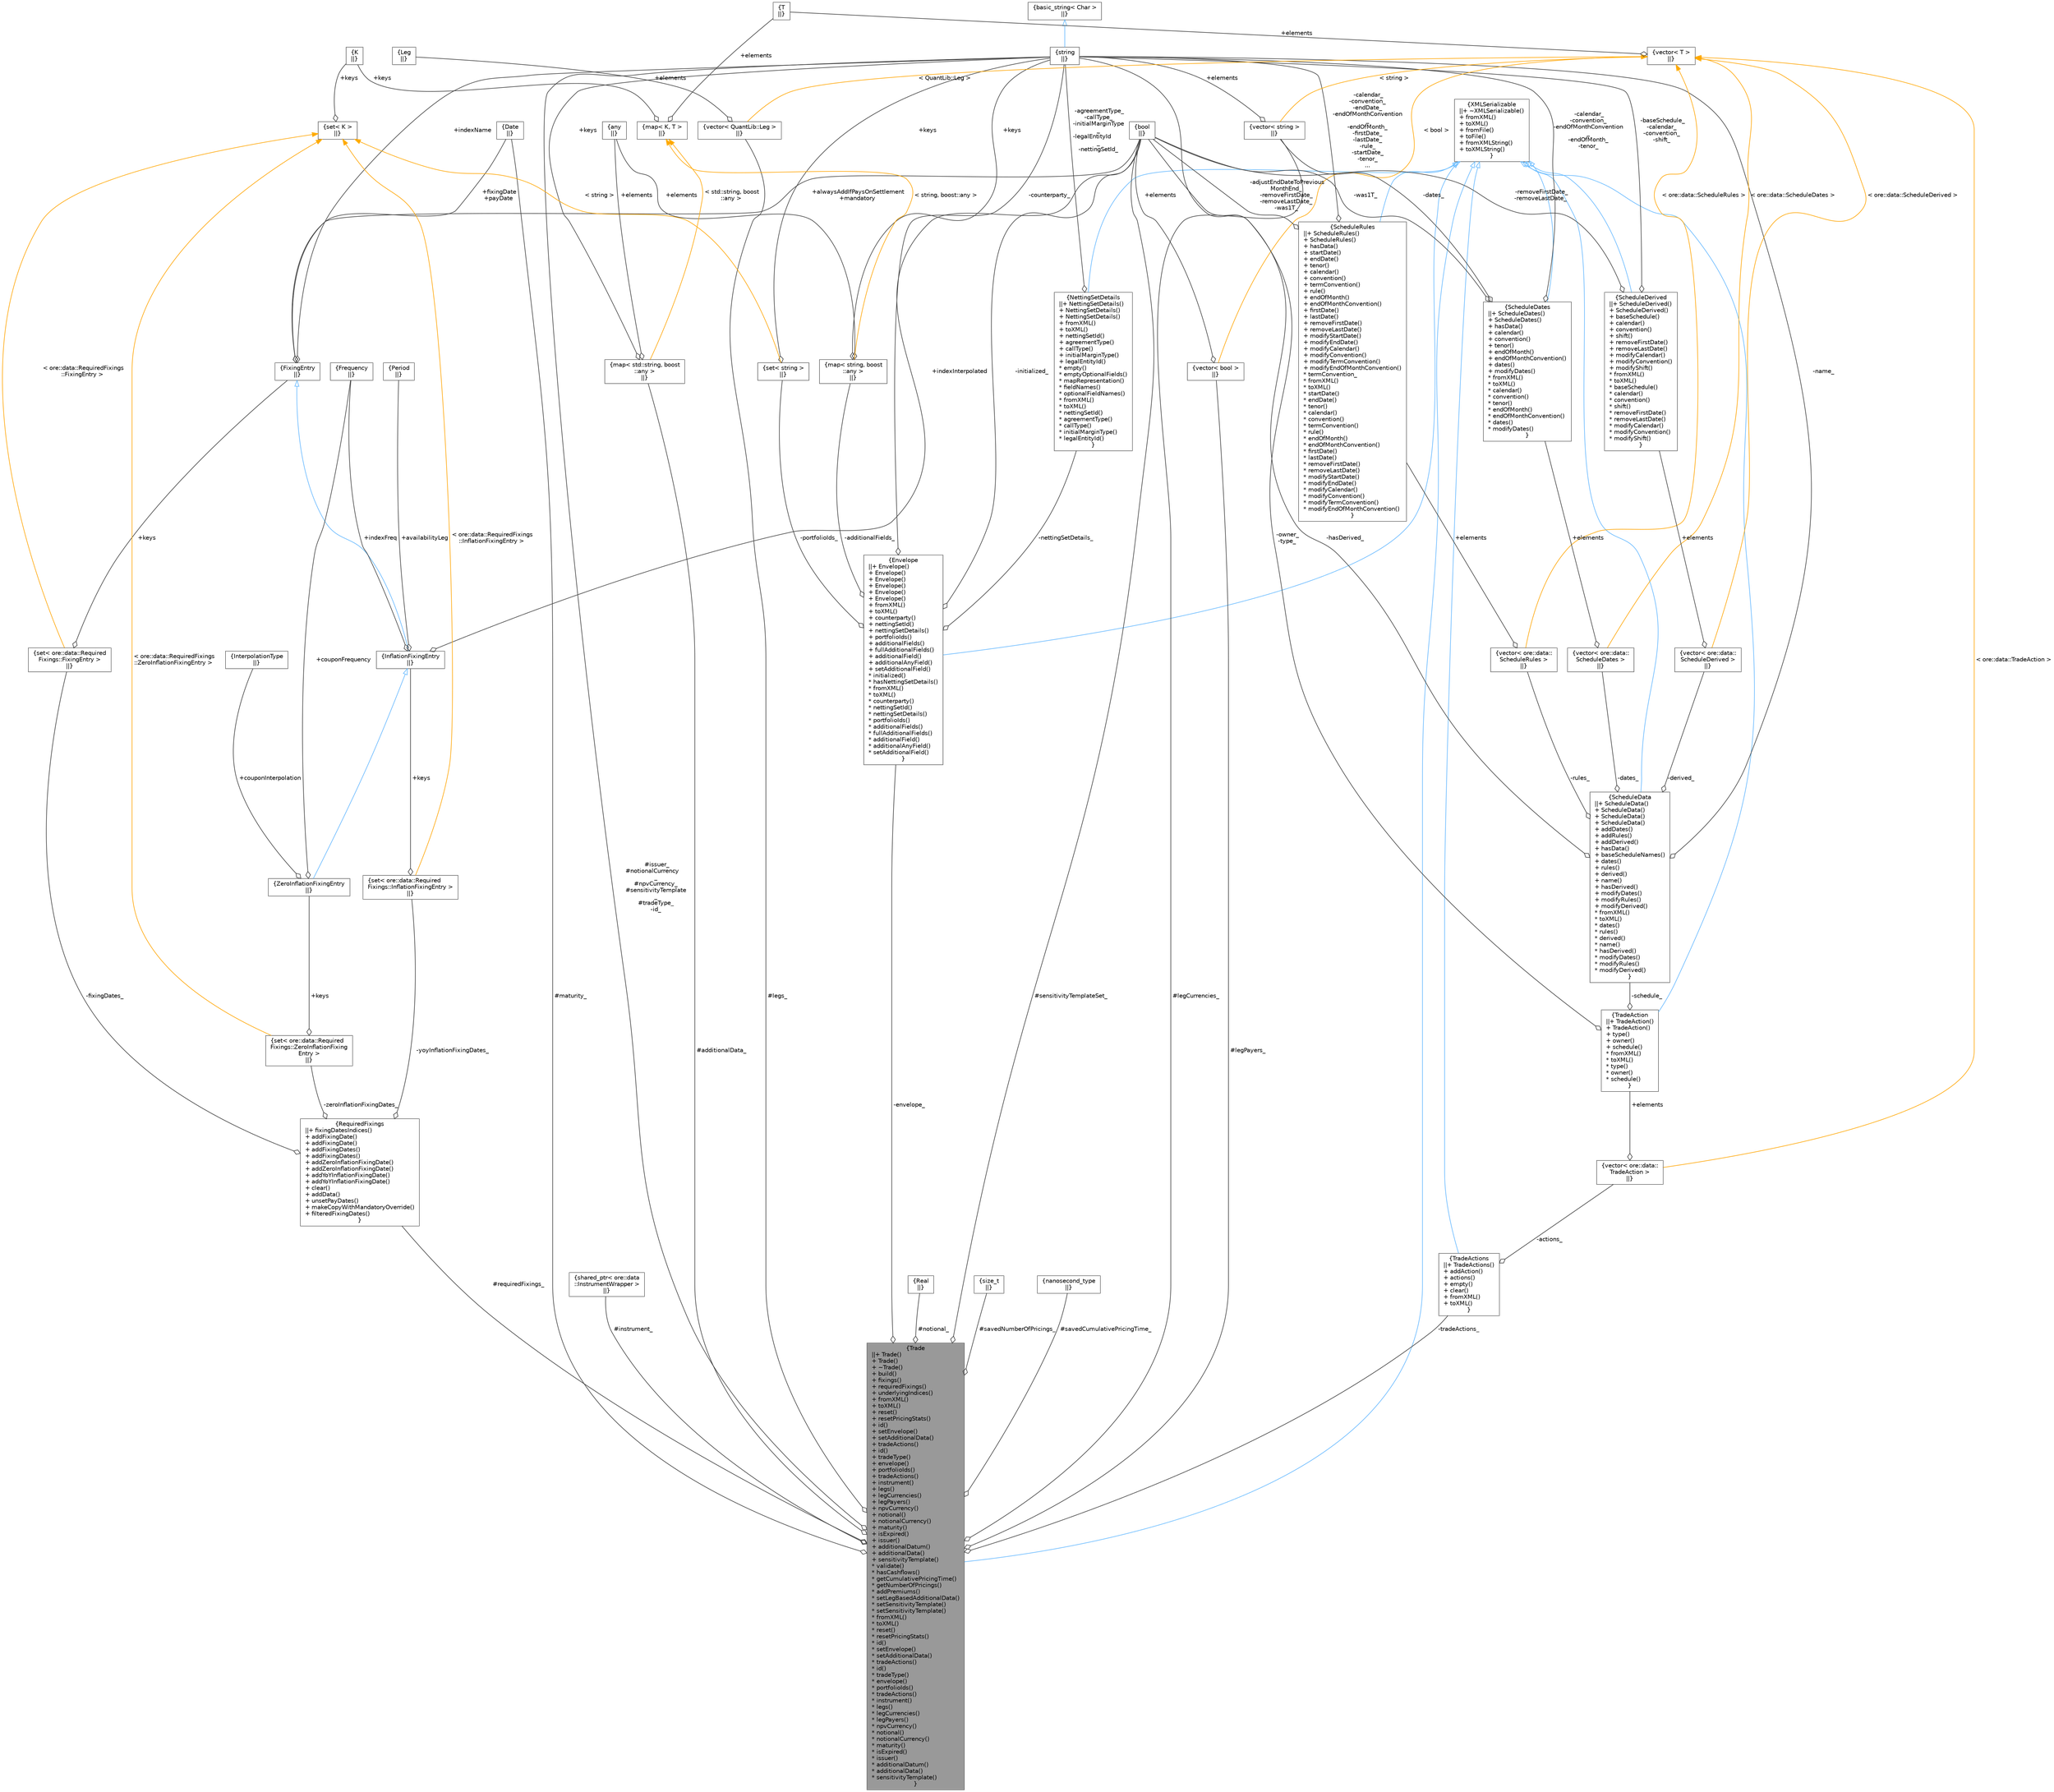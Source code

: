 digraph "Trade"
{
 // INTERACTIVE_SVG=YES
 // LATEX_PDF_SIZE
  bgcolor="transparent";
  edge [fontname=Helvetica,fontsize=10,labelfontname=Helvetica,labelfontsize=10];
  node [fontname=Helvetica,fontsize=10,shape=box,height=0.2,width=0.4];
  Node1 [label="{Trade\n||+ Trade()\l+ Trade()\l+ ~Trade()\l+ build()\l+ fixings()\l+ requiredFixings()\l+ underlyingIndices()\l+ fromXML()\l+ toXML()\l+ reset()\l+ resetPricingStats()\l+ id()\l+ setEnvelope()\l+ setAdditionalData()\l+ tradeActions()\l+ id()\l+ tradeType()\l+ envelope()\l+ portfolioIds()\l+ tradeActions()\l+ instrument()\l+ legs()\l+ legCurrencies()\l+ legPayers()\l+ npvCurrency()\l+ notional()\l+ notionalCurrency()\l+ maturity()\l+ isExpired()\l+ issuer()\l+ additionalDatum()\l+ additionalData()\l+ sensitivityTemplate()\l* validate()\l* hasCashflows()\l* getCumulativePricingTime()\l* getNumberOfPricings()\l* addPremiums()\l* setLegBasedAdditionalData()\l* setSensitivityTemplate()\l* setSensitivityTemplate()\l* fromXML()\l* toXML()\l* reset()\l* resetPricingStats()\l* id()\l* setEnvelope()\l* setAdditionalData()\l* tradeActions()\l* id()\l* tradeType()\l* envelope()\l* portfolioIds()\l* tradeActions()\l* instrument()\l* legs()\l* legCurrencies()\l* legPayers()\l* npvCurrency()\l* notional()\l* notionalCurrency()\l* maturity()\l* isExpired()\l* issuer()\l* additionalDatum()\l* additionalData()\l* sensitivityTemplate()\l}",height=0.2,width=0.4,color="gray40", fillcolor="grey60", style="filled", fontcolor="black",tooltip="Trade base class."];
  Node2 -> Node1 [dir="back",color="steelblue1",style="solid",arrowtail="onormal"];
  Node2 [label="{XMLSerializable\n||+ ~XMLSerializable()\l+ fromXML()\l+ toXML()\l+ fromFile()\l+ toFile()\l+ fromXMLString()\l+ toXMLString()\l}",height=0.2,width=0.4,color="gray40", fillcolor="white", style="filled",URL="$classore_1_1data_1_1_x_m_l_serializable.html",tooltip="Base class for all serializable classes."];
  Node3 -> Node1 [color="grey25",style="solid",label=" #issuer_\n#notionalCurrency\l_\n#npvCurrency_\n#sensitivityTemplate\l_\n#tradeType_\n-id_" ,arrowhead="odiamond"];
  Node3 [label="{string\n||}",height=0.2,width=0.4,color="gray40", fillcolor="white", style="filled",tooltip=" "];
  Node4 -> Node3 [dir="back",color="steelblue1",style="solid",arrowtail="onormal"];
  Node4 [label="{basic_string\< Char \>\n||}",height=0.2,width=0.4,color="gray40", fillcolor="white", style="filled",tooltip=" "];
  Node5 -> Node1 [color="grey25",style="solid",label=" #instrument_" ,arrowhead="odiamond"];
  Node5 [label="{shared_ptr\< ore::data\l::InstrumentWrapper \>\n||}",height=0.2,width=0.4,color="gray40", fillcolor="white", style="filled",tooltip=" "];
  Node6 -> Node1 [color="grey25",style="solid",label=" #legs_" ,arrowhead="odiamond"];
  Node6 [label="{vector\< QuantLib::Leg \>\n||}",height=0.2,width=0.4,color="gray40", fillcolor="white", style="filled",tooltip=" "];
  Node7 -> Node6 [color="grey25",style="solid",label=" +elements" ,arrowhead="odiamond"];
  Node7 [label="{Leg\n||}",height=0.2,width=0.4,color="gray40", fillcolor="white", style="filled",tooltip=" "];
  Node8 -> Node6 [dir="back",color="orange",style="solid",label=" \< QuantLib::Leg \>" ];
  Node8 [label="{vector\< T \>\n||}",height=0.2,width=0.4,color="gray40", fillcolor="white", style="filled",tooltip=" "];
  Node9 -> Node8 [color="grey25",style="solid",label=" +elements" ,arrowhead="odiamond"];
  Node9 [label="{T\n||}",height=0.2,width=0.4,color="gray40", fillcolor="white", style="filled",tooltip=" "];
  Node10 -> Node1 [color="grey25",style="solid",label=" #legCurrencies_" ,arrowhead="odiamond"];
  Node10 [label="{vector\< string \>\n||}",height=0.2,width=0.4,color="gray40", fillcolor="white", style="filled",tooltip=" "];
  Node3 -> Node10 [color="grey25",style="solid",label=" +elements" ,arrowhead="odiamond"];
  Node8 -> Node10 [dir="back",color="orange",style="solid",label=" \< string \>" ];
  Node11 -> Node1 [color="grey25",style="solid",label=" #legPayers_" ,arrowhead="odiamond"];
  Node11 [label="{vector\< bool \>\n||}",height=0.2,width=0.4,color="gray40", fillcolor="white", style="filled",tooltip=" "];
  Node12 -> Node11 [color="grey25",style="solid",label=" +elements" ,arrowhead="odiamond"];
  Node12 [label="{bool\n||}",height=0.2,width=0.4,color="gray40", fillcolor="white", style="filled",URL="$classbool.html",tooltip=" "];
  Node8 -> Node11 [dir="back",color="orange",style="solid",label=" \< bool \>" ];
  Node13 -> Node1 [color="grey25",style="solid",label=" #notional_" ,arrowhead="odiamond"];
  Node13 [label="{Real\n||}",height=0.2,width=0.4,color="gray40", fillcolor="white", style="filled",tooltip=" "];
  Node14 -> Node1 [color="grey25",style="solid",label=" #maturity_" ,arrowhead="odiamond"];
  Node14 [label="{Date\n||}",height=0.2,width=0.4,color="gray40", fillcolor="white", style="filled",tooltip=" "];
  Node12 -> Node1 [color="grey25",style="solid",label=" #sensitivityTemplateSet_" ,arrowhead="odiamond"];
  Node15 -> Node1 [color="grey25",style="solid",label=" #savedNumberOfPricings_" ,arrowhead="odiamond"];
  Node15 [label="{size_t\n||}",height=0.2,width=0.4,color="gray40", fillcolor="white", style="filled",tooltip=" "];
  Node16 -> Node1 [color="grey25",style="solid",label=" #savedCumulativePricingTime_" ,arrowhead="odiamond"];
  Node16 [label="{nanosecond_type\n||}",height=0.2,width=0.4,color="gray40", fillcolor="white", style="filled",tooltip=" "];
  Node17 -> Node1 [color="grey25",style="solid",label=" #requiredFixings_" ,arrowhead="odiamond"];
  Node17 [label="{RequiredFixings\n||+ fixingDatesIndices()\l+ addFixingDate()\l+ addFixingDate()\l+ addFixingDates()\l+ addFixingDates()\l+ addZeroInflationFixingDate()\l+ addZeroInflationFixingDate()\l+ addYoYInflationFixingDate()\l+ addYoYInflationFixingDate()\l+ clear()\l+ addData()\l+ unsetPayDates()\l+ makeCopyWithMandatoryOverride()\l+ filteredFixingDates()\l}",height=0.2,width=0.4,color="gray40", fillcolor="white", style="filled",URL="$classore_1_1data_1_1_required_fixings.html",tooltip=" "];
  Node18 -> Node17 [color="grey25",style="solid",label=" -fixingDates_" ,arrowhead="odiamond"];
  Node18 [label="{set\< ore::data::Required\lFixings::FixingEntry \>\n||}",height=0.2,width=0.4,color="gray40", fillcolor="white", style="filled",tooltip=" "];
  Node19 -> Node18 [color="grey25",style="solid",label=" +keys" ,arrowhead="odiamond"];
  Node19 [label="{FixingEntry\n||}",height=0.2,width=0.4,color="gray40", fillcolor="white", style="filled",URL="$structore_1_1data_1_1_required_fixings_1_1_fixing_entry.html",tooltip=" "];
  Node3 -> Node19 [color="grey25",style="solid",label=" +indexName" ,arrowhead="odiamond"];
  Node14 -> Node19 [color="grey25",style="solid",label=" +fixingDate\n+payDate" ,arrowhead="odiamond"];
  Node12 -> Node19 [color="grey25",style="solid",label=" +alwaysAddIfPaysOnSettlement\n+mandatory" ,arrowhead="odiamond"];
  Node20 -> Node18 [dir="back",color="orange",style="solid",label=" \< ore::data::RequiredFixings\l::FixingEntry \>" ];
  Node20 [label="{set\< K \>\n||}",height=0.2,width=0.4,color="gray40", fillcolor="white", style="filled",tooltip=" "];
  Node21 -> Node20 [color="grey25",style="solid",label=" +keys" ,arrowhead="odiamond"];
  Node21 [label="{K\n||}",height=0.2,width=0.4,color="gray40", fillcolor="white", style="filled",tooltip=" "];
  Node22 -> Node17 [color="grey25",style="solid",label=" -zeroInflationFixingDates_" ,arrowhead="odiamond"];
  Node22 [label="{set\< ore::data::Required\lFixings::ZeroInflationFixing\lEntry \>\n||}",height=0.2,width=0.4,color="gray40", fillcolor="white", style="filled",tooltip=" "];
  Node23 -> Node22 [color="grey25",style="solid",label=" +keys" ,arrowhead="odiamond"];
  Node23 [label="{ZeroInflationFixingEntry\n||}",height=0.2,width=0.4,color="gray40", fillcolor="white", style="filled",URL="$structore_1_1data_1_1_required_fixings_1_1_zero_inflation_fixing_entry.html",tooltip=" "];
  Node24 -> Node23 [dir="back",color="steelblue1",style="solid",arrowtail="onormal"];
  Node24 [label="{InflationFixingEntry\n||}",height=0.2,width=0.4,color="gray40", fillcolor="white", style="filled",URL="$structore_1_1data_1_1_required_fixings_1_1_inflation_fixing_entry.html",tooltip=" "];
  Node19 -> Node24 [dir="back",color="steelblue1",style="solid",arrowtail="onormal"];
  Node12 -> Node24 [color="grey25",style="solid",label=" +indexInterpolated" ,arrowhead="odiamond"];
  Node25 -> Node24 [color="grey25",style="solid",label=" +indexFreq" ,arrowhead="odiamond"];
  Node25 [label="{Frequency\n||}",height=0.2,width=0.4,color="gray40", fillcolor="white", style="filled",tooltip=" "];
  Node26 -> Node24 [color="grey25",style="solid",label=" +availabilityLeg" ,arrowhead="odiamond"];
  Node26 [label="{Period\n||}",height=0.2,width=0.4,color="gray40", fillcolor="white", style="filled",tooltip=" "];
  Node27 -> Node23 [color="grey25",style="solid",label=" +couponInterpolation" ,arrowhead="odiamond"];
  Node27 [label="{InterpolationType\n||}",height=0.2,width=0.4,color="gray40", fillcolor="white", style="filled",tooltip=" "];
  Node25 -> Node23 [color="grey25",style="solid",label=" +couponFrequency" ,arrowhead="odiamond"];
  Node20 -> Node22 [dir="back",color="orange",style="solid",label=" \< ore::data::RequiredFixings\l::ZeroInflationFixingEntry \>" ];
  Node28 -> Node17 [color="grey25",style="solid",label=" -yoyInflationFixingDates_" ,arrowhead="odiamond"];
  Node28 [label="{set\< ore::data::Required\lFixings::InflationFixingEntry \>\n||}",height=0.2,width=0.4,color="gray40", fillcolor="white", style="filled",tooltip=" "];
  Node24 -> Node28 [color="grey25",style="solid",label=" +keys" ,arrowhead="odiamond"];
  Node20 -> Node28 [dir="back",color="orange",style="solid",label=" \< ore::data::RequiredFixings\l::InflationFixingEntry \>" ];
  Node29 -> Node1 [color="grey25",style="solid",label=" #additionalData_" ,arrowhead="odiamond"];
  Node29 [label="{map\< std::string, boost\l::any \>\n||}",height=0.2,width=0.4,color="gray40", fillcolor="white", style="filled",tooltip=" "];
  Node3 -> Node29 [color="grey25",style="solid",label=" +keys" ,arrowhead="odiamond"];
  Node30 -> Node29 [color="grey25",style="solid",label=" +elements" ,arrowhead="odiamond"];
  Node30 [label="{any\n||}",height=0.2,width=0.4,color="gray40", fillcolor="white", style="filled",tooltip=" "];
  Node31 -> Node29 [dir="back",color="orange",style="solid",label=" \< std::string, boost\l::any \>" ];
  Node31 [label="{map\< K, T \>\n||}",height=0.2,width=0.4,color="gray40", fillcolor="white", style="filled",tooltip=" "];
  Node21 -> Node31 [color="grey25",style="solid",label=" +keys" ,arrowhead="odiamond"];
  Node9 -> Node31 [color="grey25",style="solid",label=" +elements" ,arrowhead="odiamond"];
  Node32 -> Node1 [color="grey25",style="solid",label=" -envelope_" ,arrowhead="odiamond"];
  Node32 [label="{Envelope\n||+ Envelope()\l+ Envelope()\l+ Envelope()\l+ Envelope()\l+ Envelope()\l+ Envelope()\l+ fromXML()\l+ toXML()\l+ counterparty()\l+ nettingSetId()\l+ nettingSetDetails()\l+ portfolioIds()\l+ additionalFields()\l+ fullAdditionalFields()\l+ additionalField()\l+ additionalAnyField()\l+ setAdditionalField()\l* initialized()\l* hasNettingSetDetails()\l* fromXML()\l* toXML()\l* counterparty()\l* nettingSetId()\l* nettingSetDetails()\l* portfolioIds()\l* additionalFields()\l* fullAdditionalFields()\l* additionalField()\l* additionalAnyField()\l* setAdditionalField()\l}",height=0.2,width=0.4,color="gray40", fillcolor="white", style="filled",URL="$classore_1_1data_1_1_envelope.html",tooltip="Serializable object holding generic trade data, reporting dimensions."];
  Node2 -> Node32 [dir="back",color="steelblue1",style="solid",arrowtail="onormal"];
  Node3 -> Node32 [color="grey25",style="solid",label=" -counterparty_" ,arrowhead="odiamond"];
  Node33 -> Node32 [color="grey25",style="solid",label=" -nettingSetDetails_" ,arrowhead="odiamond"];
  Node33 [label="{NettingSetDetails\n||+ NettingSetDetails()\l+ NettingSetDetails()\l+ NettingSetDetails()\l+ fromXML()\l+ toXML()\l+ nettingSetId()\l+ agreementType()\l+ callType()\l+ initialMarginType()\l+ legalEntityId()\l* empty()\l* emptyOptionalFields()\l* mapRepresentation()\l* fieldNames()\l* optionalFieldNames()\l* fromXML()\l* toXML()\l* nettingSetId()\l* agreementType()\l* callType()\l* initialMarginType()\l* legalEntityId()\l}",height=0.2,width=0.4,color="gray40", fillcolor="white", style="filled",URL="$classore_1_1data_1_1_netting_set_details.html",tooltip="Serializable object holding netting set identification data."];
  Node2 -> Node33 [dir="back",color="steelblue1",style="solid",arrowtail="onormal"];
  Node3 -> Node33 [color="grey25",style="solid",label=" -agreementType_\n-callType_\n-initialMarginType\l_\n-legalEntityId\l_\n-nettingSetId_" ,arrowhead="odiamond"];
  Node34 -> Node32 [color="grey25",style="solid",label=" -portfolioIds_" ,arrowhead="odiamond"];
  Node34 [label="{set\< string \>\n||}",height=0.2,width=0.4,color="gray40", fillcolor="white", style="filled",tooltip=" "];
  Node3 -> Node34 [color="grey25",style="solid",label=" +keys" ,arrowhead="odiamond"];
  Node20 -> Node34 [dir="back",color="orange",style="solid",label=" \< string \>" ];
  Node35 -> Node32 [color="grey25",style="solid",label=" -additionalFields_" ,arrowhead="odiamond"];
  Node35 [label="{map\< string, boost\l::any \>\n||}",height=0.2,width=0.4,color="gray40", fillcolor="white", style="filled",tooltip=" "];
  Node3 -> Node35 [color="grey25",style="solid",label=" +keys" ,arrowhead="odiamond"];
  Node30 -> Node35 [color="grey25",style="solid",label=" +elements" ,arrowhead="odiamond"];
  Node31 -> Node35 [dir="back",color="orange",style="solid",label=" \< string, boost::any \>" ];
  Node12 -> Node32 [color="grey25",style="solid",label=" -initialized_" ,arrowhead="odiamond"];
  Node36 -> Node1 [color="grey25",style="solid",label=" -tradeActions_" ,arrowhead="odiamond"];
  Node36 [label="{TradeActions\n||+ TradeActions()\l+ addAction()\l+ actions()\l+ empty()\l+ clear()\l+ fromXML()\l+ toXML()\l}",height=0.2,width=0.4,color="gray40", fillcolor="white", style="filled",URL="$classore_1_1data_1_1_trade_actions.html",tooltip="Serializable object holding generic trade actions."];
  Node2 -> Node36 [dir="back",color="steelblue1",style="solid",arrowtail="onormal"];
  Node37 -> Node36 [color="grey25",style="solid",label=" -actions_" ,arrowhead="odiamond"];
  Node37 [label="{vector\< ore::data::\lTradeAction \>\n||}",height=0.2,width=0.4,color="gray40", fillcolor="white", style="filled",tooltip=" "];
  Node38 -> Node37 [color="grey25",style="solid",label=" +elements" ,arrowhead="odiamond"];
  Node38 [label="{TradeAction\n||+ TradeAction()\l+ TradeAction()\l+ type()\l+ owner()\l+ schedule()\l* fromXML()\l* toXML()\l* type()\l* owner()\l* schedule()\l}",height=0.2,width=0.4,color="gray40", fillcolor="white", style="filled",URL="$classore_1_1data_1_1_trade_action.html",tooltip="Serializable object holding a trade action."];
  Node2 -> Node38 [dir="back",color="steelblue1",style="solid",arrowtail="onormal"];
  Node3 -> Node38 [color="grey25",style="solid",label=" -owner_\n-type_" ,arrowhead="odiamond"];
  Node39 -> Node38 [color="grey25",style="solid",label=" -schedule_" ,arrowhead="odiamond"];
  Node39 [label="{ScheduleData\n||+ ScheduleData()\l+ ScheduleData()\l+ ScheduleData()\l+ ScheduleData()\l+ addDates()\l+ addRules()\l+ addDerived()\l+ hasData()\l+ baseScheduleNames()\l+ dates()\l+ rules()\l+ derived()\l+ name()\l+ hasDerived()\l+ modifyDates()\l+ modifyRules()\l+ modifyDerived()\l* fromXML()\l* toXML()\l* dates()\l* rules()\l* derived()\l* name()\l* hasDerived()\l* modifyDates()\l* modifyRules()\l* modifyDerived()\l}",height=0.2,width=0.4,color="gray40", fillcolor="white", style="filled",URL="$classore_1_1data_1_1_schedule_data.html",tooltip="Serializable schedule data."];
  Node2 -> Node39 [dir="back",color="steelblue1",style="solid",arrowtail="onormal"];
  Node40 -> Node39 [color="grey25",style="solid",label=" -dates_" ,arrowhead="odiamond"];
  Node40 [label="{vector\< ore::data::\lScheduleDates \>\n||}",height=0.2,width=0.4,color="gray40", fillcolor="white", style="filled",tooltip=" "];
  Node41 -> Node40 [color="grey25",style="solid",label=" +elements" ,arrowhead="odiamond"];
  Node41 [label="{ScheduleDates\n||+ ScheduleDates()\l+ ScheduleDates()\l+ hasData()\l+ calendar()\l+ convention()\l+ tenor()\l+ endOfMonth()\l+ endOfMonthConvention()\l+ dates()\l+ modifyDates()\l* fromXML()\l* toXML()\l* calendar()\l* convention()\l* tenor()\l* endOfMonth()\l* endOfMonthConvention()\l* dates()\l* modifyDates()\l}",height=0.2,width=0.4,color="gray40", fillcolor="white", style="filled",URL="$classore_1_1data_1_1_schedule_dates.html",tooltip="Serializable object holding schedule Dates data."];
  Node2 -> Node41 [dir="back",color="steelblue1",style="solid",arrowtail="onormal"];
  Node3 -> Node41 [color="grey25",style="solid",label=" -calendar_\n-convention_\n-endOfMonthConvention\l_\n-endOfMonth_\n-tenor_" ,arrowhead="odiamond"];
  Node10 -> Node41 [color="grey25",style="solid",label=" -dates_" ,arrowhead="odiamond"];
  Node12 -> Node41 [color="grey25",style="solid",label=" -was1T_" ,arrowhead="odiamond"];
  Node8 -> Node40 [dir="back",color="orange",style="solid",label=" \< ore::data::ScheduleDates \>" ];
  Node42 -> Node39 [color="grey25",style="solid",label=" -rules_" ,arrowhead="odiamond"];
  Node42 [label="{vector\< ore::data::\lScheduleRules \>\n||}",height=0.2,width=0.4,color="gray40", fillcolor="white", style="filled",tooltip=" "];
  Node43 -> Node42 [color="grey25",style="solid",label=" +elements" ,arrowhead="odiamond"];
  Node43 [label="{ScheduleRules\n||+ ScheduleRules()\l+ ScheduleRules()\l+ hasData()\l+ startDate()\l+ endDate()\l+ tenor()\l+ calendar()\l+ convention()\l+ termConvention()\l+ rule()\l+ endOfMonth()\l+ endOfMonthConvention()\l+ firstDate()\l+ lastDate()\l+ removeFirstDate()\l+ removeLastDate()\l+ modifyStartDate()\l+ modifyEndDate()\l+ modifyCalendar()\l+ modifyConvention()\l+ modifyTermConvention()\l+ modifyEndOfMonthConvention()\l* termConvention_\l* fromXML()\l* toXML()\l* startDate()\l* endDate()\l* tenor()\l* calendar()\l* convention()\l* termConvention()\l* rule()\l* endOfMonth()\l* endOfMonthConvention()\l* firstDate()\l* lastDate()\l* removeFirstDate()\l* removeLastDate()\l* modifyStartDate()\l* modifyEndDate()\l* modifyCalendar()\l* modifyConvention()\l* modifyTermConvention()\l* modifyEndOfMonthConvention()\l}",height=0.2,width=0.4,color="gray40", fillcolor="white", style="filled",URL="$classore_1_1data_1_1_schedule_rules.html",tooltip="Serializable object holding schedule Rules data."];
  Node2 -> Node43 [dir="back",color="steelblue1",style="solid",arrowtail="onormal"];
  Node3 -> Node43 [color="grey25",style="solid",label=" -calendar_\n-convention_\n-endDate_\n-endOfMonthConvention\l_\n-endOfMonth_\n-firstDate_\n-lastDate_\n-rule_\n-startDate_\n-tenor_\n..." ,arrowhead="odiamond"];
  Node12 -> Node43 [color="grey25",style="solid",label=" -adjustEndDateToPrevious\lMonthEnd_\n-removeFirstDate_\n-removeLastDate_\n-was1T_" ,arrowhead="odiamond"];
  Node8 -> Node42 [dir="back",color="orange",style="solid",label=" \< ore::data::ScheduleRules \>" ];
  Node44 -> Node39 [color="grey25",style="solid",label=" -derived_" ,arrowhead="odiamond"];
  Node44 [label="{vector\< ore::data::\lScheduleDerived \>\n||}",height=0.2,width=0.4,color="gray40", fillcolor="white", style="filled",tooltip=" "];
  Node45 -> Node44 [color="grey25",style="solid",label=" +elements" ,arrowhead="odiamond"];
  Node45 [label="{ScheduleDerived\n||+ ScheduleDerived()\l+ ScheduleDerived()\l+ baseSchedule()\l+ calendar()\l+ convention()\l+ shift()\l+ removeFirstDate()\l+ removeLastDate()\l+ modifyCalendar()\l+ modifyConvention()\l+ modifyShift()\l* fromXML()\l* toXML()\l* baseSchedule()\l* calendar()\l* convention()\l* shift()\l* removeFirstDate()\l* removeLastDate()\l* modifyCalendar()\l* modifyConvention()\l* modifyShift()\l}",height=0.2,width=0.4,color="gray40", fillcolor="white", style="filled",URL="$classore_1_1data_1_1_schedule_derived.html",tooltip="Serializable object holding Derived schedule data."];
  Node2 -> Node45 [dir="back",color="steelblue1",style="solid",arrowtail="onormal"];
  Node3 -> Node45 [color="grey25",style="solid",label=" -baseSchedule_\n-calendar_\n-convention_\n-shift_" ,arrowhead="odiamond"];
  Node12 -> Node45 [color="grey25",style="solid",label=" -removeFirstDate_\n-removeLastDate_" ,arrowhead="odiamond"];
  Node8 -> Node44 [dir="back",color="orange",style="solid",label=" \< ore::data::ScheduleDerived \>" ];
  Node3 -> Node39 [color="grey25",style="solid",label=" -name_" ,arrowhead="odiamond"];
  Node12 -> Node39 [color="grey25",style="solid",label=" -hasDerived_" ,arrowhead="odiamond"];
  Node8 -> Node37 [dir="back",color="orange",style="solid",label=" \< ore::data::TradeAction \>" ];
}
